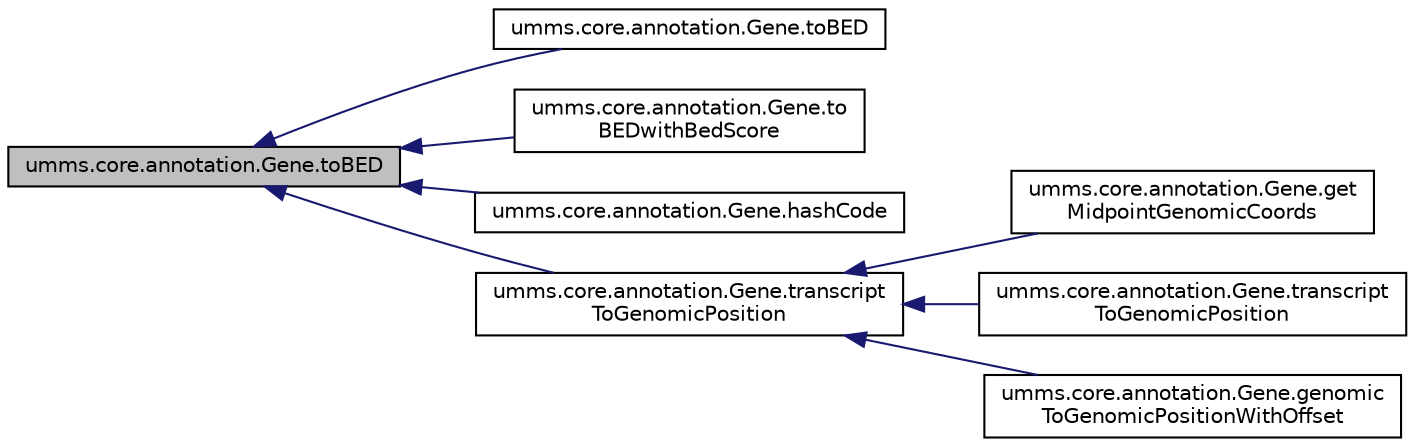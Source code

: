digraph "umms.core.annotation.Gene.toBED"
{
  edge [fontname="Helvetica",fontsize="10",labelfontname="Helvetica",labelfontsize="10"];
  node [fontname="Helvetica",fontsize="10",shape=record];
  rankdir="LR";
  Node1 [label="umms.core.annotation.Gene.toBED",height=0.2,width=0.4,color="black", fillcolor="grey75", style="filled" fontcolor="black"];
  Node1 -> Node2 [dir="back",color="midnightblue",fontsize="10",style="solid"];
  Node2 [label="umms.core.annotation.Gene.toBED",height=0.2,width=0.4,color="black", fillcolor="white", style="filled",URL="$classumms_1_1core_1_1annotation_1_1_gene.html#a57ff1f0bf1cc10af85cb9c1b677d688d"];
  Node1 -> Node3 [dir="back",color="midnightblue",fontsize="10",style="solid"];
  Node3 [label="umms.core.annotation.Gene.to\lBEDwithBedScore",height=0.2,width=0.4,color="black", fillcolor="white", style="filled",URL="$classumms_1_1core_1_1annotation_1_1_gene.html#a81d7d12a4169e30d30eb5d330ed49ff4"];
  Node1 -> Node4 [dir="back",color="midnightblue",fontsize="10",style="solid"];
  Node4 [label="umms.core.annotation.Gene.hashCode",height=0.2,width=0.4,color="black", fillcolor="white", style="filled",URL="$classumms_1_1core_1_1annotation_1_1_gene.html#a5a9828a8318aef239bc4dc0063425370"];
  Node1 -> Node5 [dir="back",color="midnightblue",fontsize="10",style="solid"];
  Node5 [label="umms.core.annotation.Gene.transcript\lToGenomicPosition",height=0.2,width=0.4,color="black", fillcolor="white", style="filled",URL="$classumms_1_1core_1_1annotation_1_1_gene.html#ad12935fea9cdb57e8ef9ae283777f31f"];
  Node5 -> Node6 [dir="back",color="midnightblue",fontsize="10",style="solid"];
  Node6 [label="umms.core.annotation.Gene.get\lMidpointGenomicCoords",height=0.2,width=0.4,color="black", fillcolor="white", style="filled",URL="$classumms_1_1core_1_1annotation_1_1_gene.html#ac26fe7612bd2bafe2c58ffb088a3ddef"];
  Node5 -> Node7 [dir="back",color="midnightblue",fontsize="10",style="solid"];
  Node7 [label="umms.core.annotation.Gene.transcript\lToGenomicPosition",height=0.2,width=0.4,color="black", fillcolor="white", style="filled",URL="$classumms_1_1core_1_1annotation_1_1_gene.html#ab39e50ecf3b00dbf0a984b956d8a5d0d"];
  Node5 -> Node8 [dir="back",color="midnightblue",fontsize="10",style="solid"];
  Node8 [label="umms.core.annotation.Gene.genomic\lToGenomicPositionWithOffset",height=0.2,width=0.4,color="black", fillcolor="white", style="filled",URL="$classumms_1_1core_1_1annotation_1_1_gene.html#a24c4baf757d1fec374f8d7cfad9f1578"];
}
